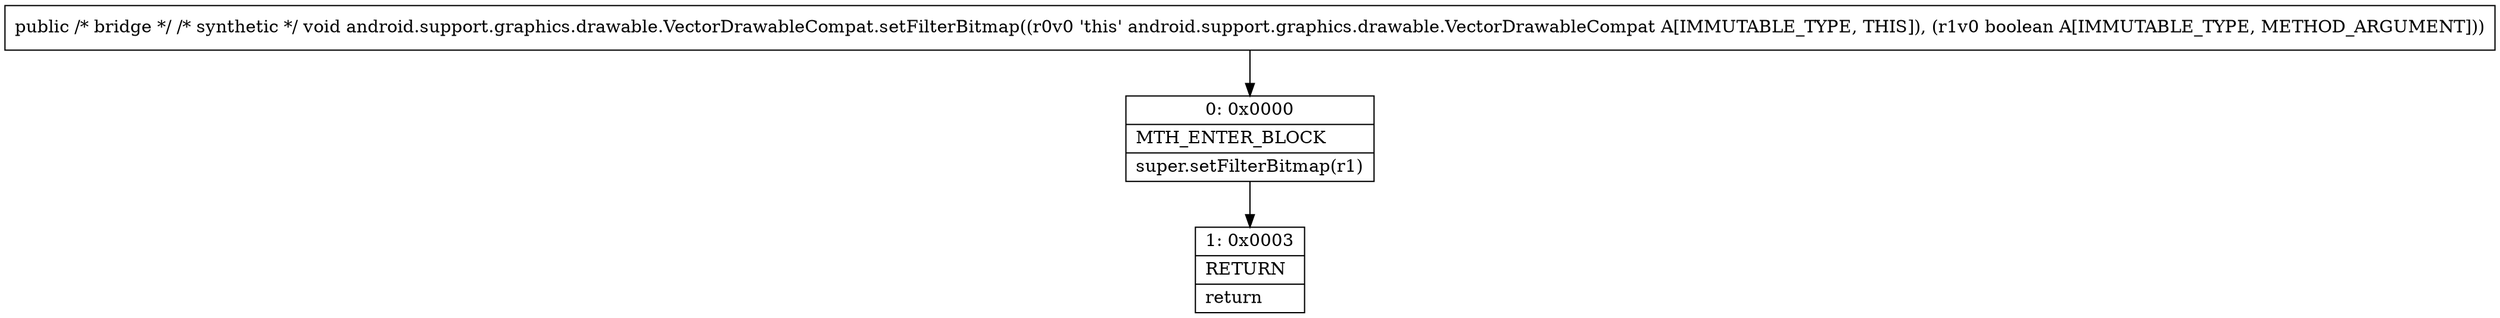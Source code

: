 digraph "CFG forandroid.support.graphics.drawable.VectorDrawableCompat.setFilterBitmap(Z)V" {
Node_0 [shape=record,label="{0\:\ 0x0000|MTH_ENTER_BLOCK\l|super.setFilterBitmap(r1)\l}"];
Node_1 [shape=record,label="{1\:\ 0x0003|RETURN\l|return\l}"];
MethodNode[shape=record,label="{public \/* bridge *\/ \/* synthetic *\/ void android.support.graphics.drawable.VectorDrawableCompat.setFilterBitmap((r0v0 'this' android.support.graphics.drawable.VectorDrawableCompat A[IMMUTABLE_TYPE, THIS]), (r1v0 boolean A[IMMUTABLE_TYPE, METHOD_ARGUMENT])) }"];
MethodNode -> Node_0;
Node_0 -> Node_1;
}

